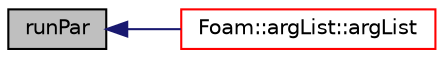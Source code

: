 digraph "runPar"
{
  bgcolor="transparent";
  edge [fontname="Helvetica",fontsize="10",labelfontname="Helvetica",labelfontsize="10"];
  node [fontname="Helvetica",fontsize="10",shape=record];
  rankdir="LR";
  Node1 [label="runPar",height=0.2,width=0.4,color="black", fillcolor="grey75", style="filled", fontcolor="black"];
  Node1 -> Node2 [dir="back",color="midnightblue",fontsize="10",style="solid",fontname="Helvetica"];
  Node2 [label="Foam::argList::argList",height=0.2,width=0.4,color="red",URL="$a00068.html#a8318f3d40fd6681259569b58d7f47b9c",tooltip="Construct from argc and argv. "];
}
